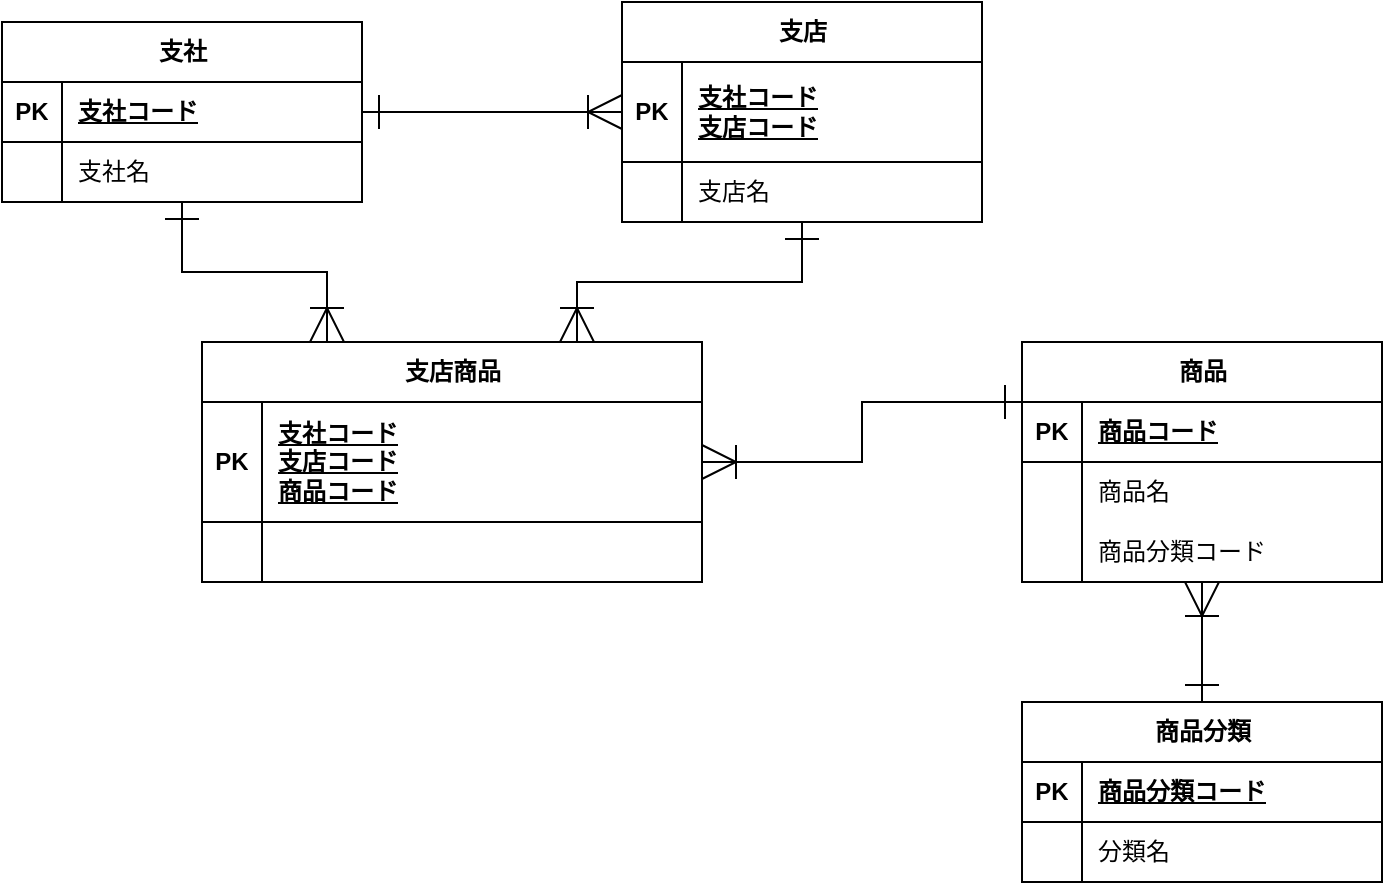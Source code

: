 <mxfile version="24.5.4" type="device" pages="2">
  <diagram name="ページ1" id="zO52TxmvSEm7oTTjtd52">
    <mxGraphModel dx="880" dy="506" grid="1" gridSize="10" guides="1" tooltips="1" connect="1" arrows="1" fold="1" page="1" pageScale="1" pageWidth="827" pageHeight="1169" math="0" shadow="0">
      <root>
        <mxCell id="0" />
        <mxCell id="1" parent="0" />
        <mxCell id="7eNmZC62LxDxkkKik1ta-1" value="支社" style="shape=table;startSize=30;container=1;collapsible=1;childLayout=tableLayout;fixedRows=1;rowLines=0;fontStyle=1;align=center;resizeLast=1;html=1;" vertex="1" parent="1">
          <mxGeometry x="90" y="50" width="180" height="90" as="geometry" />
        </mxCell>
        <mxCell id="7eNmZC62LxDxkkKik1ta-2" value="" style="shape=tableRow;horizontal=0;startSize=0;swimlaneHead=0;swimlaneBody=0;fillColor=none;collapsible=0;dropTarget=0;points=[[0,0.5],[1,0.5]];portConstraint=eastwest;top=0;left=0;right=0;bottom=1;" vertex="1" parent="7eNmZC62LxDxkkKik1ta-1">
          <mxGeometry y="30" width="180" height="30" as="geometry" />
        </mxCell>
        <mxCell id="7eNmZC62LxDxkkKik1ta-3" value="PK" style="shape=partialRectangle;connectable=0;fillColor=none;top=0;left=0;bottom=0;right=0;fontStyle=1;overflow=hidden;whiteSpace=wrap;html=1;" vertex="1" parent="7eNmZC62LxDxkkKik1ta-2">
          <mxGeometry width="30" height="30" as="geometry">
            <mxRectangle width="30" height="30" as="alternateBounds" />
          </mxGeometry>
        </mxCell>
        <mxCell id="7eNmZC62LxDxkkKik1ta-4" value="支社コード" style="shape=partialRectangle;connectable=0;fillColor=none;top=0;left=0;bottom=0;right=0;align=left;spacingLeft=6;fontStyle=5;overflow=hidden;whiteSpace=wrap;html=1;" vertex="1" parent="7eNmZC62LxDxkkKik1ta-2">
          <mxGeometry x="30" width="150" height="30" as="geometry">
            <mxRectangle width="150" height="30" as="alternateBounds" />
          </mxGeometry>
        </mxCell>
        <mxCell id="7eNmZC62LxDxkkKik1ta-5" value="" style="shape=tableRow;horizontal=0;startSize=0;swimlaneHead=0;swimlaneBody=0;fillColor=none;collapsible=0;dropTarget=0;points=[[0,0.5],[1,0.5]];portConstraint=eastwest;top=0;left=0;right=0;bottom=0;" vertex="1" parent="7eNmZC62LxDxkkKik1ta-1">
          <mxGeometry y="60" width="180" height="30" as="geometry" />
        </mxCell>
        <mxCell id="7eNmZC62LxDxkkKik1ta-6" value="" style="shape=partialRectangle;connectable=0;fillColor=none;top=0;left=0;bottom=0;right=0;editable=1;overflow=hidden;whiteSpace=wrap;html=1;" vertex="1" parent="7eNmZC62LxDxkkKik1ta-5">
          <mxGeometry width="30" height="30" as="geometry">
            <mxRectangle width="30" height="30" as="alternateBounds" />
          </mxGeometry>
        </mxCell>
        <mxCell id="7eNmZC62LxDxkkKik1ta-7" value="支社名" style="shape=partialRectangle;connectable=0;fillColor=none;top=0;left=0;bottom=0;right=0;align=left;spacingLeft=6;overflow=hidden;whiteSpace=wrap;html=1;" vertex="1" parent="7eNmZC62LxDxkkKik1ta-5">
          <mxGeometry x="30" width="150" height="30" as="geometry">
            <mxRectangle width="150" height="30" as="alternateBounds" />
          </mxGeometry>
        </mxCell>
        <mxCell id="7eNmZC62LxDxkkKik1ta-15" value="支店" style="shape=table;startSize=30;container=1;collapsible=1;childLayout=tableLayout;fixedRows=1;rowLines=0;fontStyle=1;align=center;resizeLast=1;html=1;" vertex="1" parent="1">
          <mxGeometry x="400" y="40" width="180" height="110" as="geometry" />
        </mxCell>
        <mxCell id="7eNmZC62LxDxkkKik1ta-16" value="" style="shape=tableRow;horizontal=0;startSize=0;swimlaneHead=0;swimlaneBody=0;fillColor=none;collapsible=0;dropTarget=0;points=[[0,0.5],[1,0.5]];portConstraint=eastwest;top=0;left=0;right=0;bottom=1;" vertex="1" parent="7eNmZC62LxDxkkKik1ta-15">
          <mxGeometry y="30" width="180" height="50" as="geometry" />
        </mxCell>
        <mxCell id="7eNmZC62LxDxkkKik1ta-17" value="PK" style="shape=partialRectangle;connectable=0;fillColor=none;top=0;left=0;bottom=0;right=0;fontStyle=1;overflow=hidden;whiteSpace=wrap;html=1;" vertex="1" parent="7eNmZC62LxDxkkKik1ta-16">
          <mxGeometry width="30" height="50" as="geometry">
            <mxRectangle width="30" height="50" as="alternateBounds" />
          </mxGeometry>
        </mxCell>
        <mxCell id="7eNmZC62LxDxkkKik1ta-18" value="支社コード&lt;div&gt;支店コード&lt;/div&gt;" style="shape=partialRectangle;connectable=0;fillColor=none;top=0;left=0;bottom=0;right=0;align=left;spacingLeft=6;fontStyle=5;overflow=hidden;whiteSpace=wrap;html=1;" vertex="1" parent="7eNmZC62LxDxkkKik1ta-16">
          <mxGeometry x="30" width="150" height="50" as="geometry">
            <mxRectangle width="150" height="50" as="alternateBounds" />
          </mxGeometry>
        </mxCell>
        <mxCell id="7eNmZC62LxDxkkKik1ta-19" value="" style="shape=tableRow;horizontal=0;startSize=0;swimlaneHead=0;swimlaneBody=0;fillColor=none;collapsible=0;dropTarget=0;points=[[0,0.5],[1,0.5]];portConstraint=eastwest;top=0;left=0;right=0;bottom=0;" vertex="1" parent="7eNmZC62LxDxkkKik1ta-15">
          <mxGeometry y="80" width="180" height="30" as="geometry" />
        </mxCell>
        <mxCell id="7eNmZC62LxDxkkKik1ta-20" value="" style="shape=partialRectangle;connectable=0;fillColor=none;top=0;left=0;bottom=0;right=0;editable=1;overflow=hidden;whiteSpace=wrap;html=1;" vertex="1" parent="7eNmZC62LxDxkkKik1ta-19">
          <mxGeometry width="30" height="30" as="geometry">
            <mxRectangle width="30" height="30" as="alternateBounds" />
          </mxGeometry>
        </mxCell>
        <mxCell id="7eNmZC62LxDxkkKik1ta-21" value="支店名" style="shape=partialRectangle;connectable=0;fillColor=none;top=0;left=0;bottom=0;right=0;align=left;spacingLeft=6;overflow=hidden;whiteSpace=wrap;html=1;" vertex="1" parent="7eNmZC62LxDxkkKik1ta-19">
          <mxGeometry x="30" width="150" height="30" as="geometry">
            <mxRectangle width="150" height="30" as="alternateBounds" />
          </mxGeometry>
        </mxCell>
        <mxCell id="7eNmZC62LxDxkkKik1ta-67" style="edgeStyle=orthogonalEdgeStyle;rounded=0;orthogonalLoop=1;jettySize=auto;html=1;exitX=0.25;exitY=0;exitDx=0;exitDy=0;endArrow=ERone;endFill=0;startArrow=ERoneToMany;startFill=0;endSize=15;startSize=15;" edge="1" parent="1" source="7eNmZC62LxDxkkKik1ta-28" target="7eNmZC62LxDxkkKik1ta-1">
          <mxGeometry relative="1" as="geometry" />
        </mxCell>
        <mxCell id="7eNmZC62LxDxkkKik1ta-73" style="edgeStyle=orthogonalEdgeStyle;rounded=0;orthogonalLoop=1;jettySize=auto;html=1;exitX=0.75;exitY=0;exitDx=0;exitDy=0;endArrow=ERone;endFill=0;startArrow=ERoneToMany;startFill=0;endSize=15;startSize=15;" edge="1" parent="1" source="7eNmZC62LxDxkkKik1ta-28" target="7eNmZC62LxDxkkKik1ta-15">
          <mxGeometry relative="1" as="geometry" />
        </mxCell>
        <mxCell id="7eNmZC62LxDxkkKik1ta-28" value="支店商品" style="shape=table;startSize=30;container=1;collapsible=1;childLayout=tableLayout;fixedRows=1;rowLines=0;fontStyle=1;align=center;resizeLast=1;html=1;" vertex="1" parent="1">
          <mxGeometry x="190" y="210" width="250" height="120" as="geometry" />
        </mxCell>
        <mxCell id="7eNmZC62LxDxkkKik1ta-29" value="" style="shape=tableRow;horizontal=0;startSize=0;swimlaneHead=0;swimlaneBody=0;fillColor=none;collapsible=0;dropTarget=0;points=[[0,0.5],[1,0.5]];portConstraint=eastwest;top=0;left=0;right=0;bottom=1;" vertex="1" parent="7eNmZC62LxDxkkKik1ta-28">
          <mxGeometry y="30" width="250" height="60" as="geometry" />
        </mxCell>
        <mxCell id="7eNmZC62LxDxkkKik1ta-30" value="PK" style="shape=partialRectangle;connectable=0;fillColor=none;top=0;left=0;bottom=0;right=0;fontStyle=1;overflow=hidden;whiteSpace=wrap;html=1;" vertex="1" parent="7eNmZC62LxDxkkKik1ta-29">
          <mxGeometry width="30" height="60" as="geometry">
            <mxRectangle width="30" height="60" as="alternateBounds" />
          </mxGeometry>
        </mxCell>
        <mxCell id="7eNmZC62LxDxkkKik1ta-31" value="支社コード&lt;div&gt;支店コード&lt;/div&gt;&lt;div&gt;商品コード&lt;/div&gt;" style="shape=partialRectangle;connectable=0;fillColor=none;top=0;left=0;bottom=0;right=0;align=left;spacingLeft=6;fontStyle=5;overflow=hidden;whiteSpace=wrap;html=1;" vertex="1" parent="7eNmZC62LxDxkkKik1ta-29">
          <mxGeometry x="30" width="220" height="60" as="geometry">
            <mxRectangle width="220" height="60" as="alternateBounds" />
          </mxGeometry>
        </mxCell>
        <mxCell id="7eNmZC62LxDxkkKik1ta-32" value="" style="shape=tableRow;horizontal=0;startSize=0;swimlaneHead=0;swimlaneBody=0;fillColor=none;collapsible=0;dropTarget=0;points=[[0,0.5],[1,0.5]];portConstraint=eastwest;top=0;left=0;right=0;bottom=0;" vertex="1" parent="7eNmZC62LxDxkkKik1ta-28">
          <mxGeometry y="90" width="250" height="30" as="geometry" />
        </mxCell>
        <mxCell id="7eNmZC62LxDxkkKik1ta-33" value="" style="shape=partialRectangle;connectable=0;fillColor=none;top=0;left=0;bottom=0;right=0;editable=1;overflow=hidden;whiteSpace=wrap;html=1;" vertex="1" parent="7eNmZC62LxDxkkKik1ta-32">
          <mxGeometry width="30" height="30" as="geometry">
            <mxRectangle width="30" height="30" as="alternateBounds" />
          </mxGeometry>
        </mxCell>
        <mxCell id="7eNmZC62LxDxkkKik1ta-34" value="" style="shape=partialRectangle;connectable=0;fillColor=none;top=0;left=0;bottom=0;right=0;align=left;spacingLeft=6;overflow=hidden;whiteSpace=wrap;html=1;" vertex="1" parent="7eNmZC62LxDxkkKik1ta-32">
          <mxGeometry x="30" width="220" height="30" as="geometry">
            <mxRectangle width="220" height="30" as="alternateBounds" />
          </mxGeometry>
        </mxCell>
        <mxCell id="7eNmZC62LxDxkkKik1ta-77" style="edgeStyle=orthogonalEdgeStyle;rounded=0;orthogonalLoop=1;jettySize=auto;html=1;exitX=0;exitY=0.25;exitDx=0;exitDy=0;endArrow=ERoneToMany;endFill=0;startArrow=ERone;startFill=0;endSize=15;startSize=15;" edge="1" parent="1" source="7eNmZC62LxDxkkKik1ta-41" target="7eNmZC62LxDxkkKik1ta-28">
          <mxGeometry relative="1" as="geometry" />
        </mxCell>
        <mxCell id="7eNmZC62LxDxkkKik1ta-41" value="商品" style="shape=table;startSize=30;container=1;collapsible=1;childLayout=tableLayout;fixedRows=1;rowLines=0;fontStyle=1;align=center;resizeLast=1;html=1;" vertex="1" parent="1">
          <mxGeometry x="600" y="210" width="180" height="120" as="geometry" />
        </mxCell>
        <mxCell id="7eNmZC62LxDxkkKik1ta-42" value="" style="shape=tableRow;horizontal=0;startSize=0;swimlaneHead=0;swimlaneBody=0;fillColor=none;collapsible=0;dropTarget=0;points=[[0,0.5],[1,0.5]];portConstraint=eastwest;top=0;left=0;right=0;bottom=1;" vertex="1" parent="7eNmZC62LxDxkkKik1ta-41">
          <mxGeometry y="30" width="180" height="30" as="geometry" />
        </mxCell>
        <mxCell id="7eNmZC62LxDxkkKik1ta-43" value="PK" style="shape=partialRectangle;connectable=0;fillColor=none;top=0;left=0;bottom=0;right=0;fontStyle=1;overflow=hidden;whiteSpace=wrap;html=1;" vertex="1" parent="7eNmZC62LxDxkkKik1ta-42">
          <mxGeometry width="30" height="30" as="geometry">
            <mxRectangle width="30" height="30" as="alternateBounds" />
          </mxGeometry>
        </mxCell>
        <mxCell id="7eNmZC62LxDxkkKik1ta-44" value="商品コード" style="shape=partialRectangle;connectable=0;fillColor=none;top=0;left=0;bottom=0;right=0;align=left;spacingLeft=6;fontStyle=5;overflow=hidden;whiteSpace=wrap;html=1;" vertex="1" parent="7eNmZC62LxDxkkKik1ta-42">
          <mxGeometry x="30" width="150" height="30" as="geometry">
            <mxRectangle width="150" height="30" as="alternateBounds" />
          </mxGeometry>
        </mxCell>
        <mxCell id="7eNmZC62LxDxkkKik1ta-45" value="" style="shape=tableRow;horizontal=0;startSize=0;swimlaneHead=0;swimlaneBody=0;fillColor=none;collapsible=0;dropTarget=0;points=[[0,0.5],[1,0.5]];portConstraint=eastwest;top=0;left=0;right=0;bottom=0;" vertex="1" parent="7eNmZC62LxDxkkKik1ta-41">
          <mxGeometry y="60" width="180" height="30" as="geometry" />
        </mxCell>
        <mxCell id="7eNmZC62LxDxkkKik1ta-46" value="" style="shape=partialRectangle;connectable=0;fillColor=none;top=0;left=0;bottom=0;right=0;editable=1;overflow=hidden;whiteSpace=wrap;html=1;" vertex="1" parent="7eNmZC62LxDxkkKik1ta-45">
          <mxGeometry width="30" height="30" as="geometry">
            <mxRectangle width="30" height="30" as="alternateBounds" />
          </mxGeometry>
        </mxCell>
        <mxCell id="7eNmZC62LxDxkkKik1ta-47" value="商品名" style="shape=partialRectangle;connectable=0;fillColor=none;top=0;left=0;bottom=0;right=0;align=left;spacingLeft=6;overflow=hidden;whiteSpace=wrap;html=1;" vertex="1" parent="7eNmZC62LxDxkkKik1ta-45">
          <mxGeometry x="30" width="150" height="30" as="geometry">
            <mxRectangle width="150" height="30" as="alternateBounds" />
          </mxGeometry>
        </mxCell>
        <mxCell id="7eNmZC62LxDxkkKik1ta-48" value="" style="shape=tableRow;horizontal=0;startSize=0;swimlaneHead=0;swimlaneBody=0;fillColor=none;collapsible=0;dropTarget=0;points=[[0,0.5],[1,0.5]];portConstraint=eastwest;top=0;left=0;right=0;bottom=0;" vertex="1" parent="7eNmZC62LxDxkkKik1ta-41">
          <mxGeometry y="90" width="180" height="30" as="geometry" />
        </mxCell>
        <mxCell id="7eNmZC62LxDxkkKik1ta-49" value="" style="shape=partialRectangle;connectable=0;fillColor=none;top=0;left=0;bottom=0;right=0;editable=1;overflow=hidden;whiteSpace=wrap;html=1;" vertex="1" parent="7eNmZC62LxDxkkKik1ta-48">
          <mxGeometry width="30" height="30" as="geometry">
            <mxRectangle width="30" height="30" as="alternateBounds" />
          </mxGeometry>
        </mxCell>
        <mxCell id="7eNmZC62LxDxkkKik1ta-50" value="商品分類コード" style="shape=partialRectangle;connectable=0;fillColor=none;top=0;left=0;bottom=0;right=0;align=left;spacingLeft=6;overflow=hidden;whiteSpace=wrap;html=1;" vertex="1" parent="7eNmZC62LxDxkkKik1ta-48">
          <mxGeometry x="30" width="150" height="30" as="geometry">
            <mxRectangle width="150" height="30" as="alternateBounds" />
          </mxGeometry>
        </mxCell>
        <mxCell id="7eNmZC62LxDxkkKik1ta-78" style="edgeStyle=orthogonalEdgeStyle;rounded=0;orthogonalLoop=1;jettySize=auto;html=1;exitX=0.5;exitY=0;exitDx=0;exitDy=0;endArrow=ERoneToMany;endFill=0;startArrow=ERone;startFill=0;endSize=15;startSize=15;" edge="1" parent="1" source="7eNmZC62LxDxkkKik1ta-54" target="7eNmZC62LxDxkkKik1ta-41">
          <mxGeometry relative="1" as="geometry" />
        </mxCell>
        <mxCell id="7eNmZC62LxDxkkKik1ta-54" value="商品分類" style="shape=table;startSize=30;container=1;collapsible=1;childLayout=tableLayout;fixedRows=1;rowLines=0;fontStyle=1;align=center;resizeLast=1;html=1;" vertex="1" parent="1">
          <mxGeometry x="600" y="390" width="180" height="90" as="geometry" />
        </mxCell>
        <mxCell id="7eNmZC62LxDxkkKik1ta-55" value="" style="shape=tableRow;horizontal=0;startSize=0;swimlaneHead=0;swimlaneBody=0;fillColor=none;collapsible=0;dropTarget=0;points=[[0,0.5],[1,0.5]];portConstraint=eastwest;top=0;left=0;right=0;bottom=1;" vertex="1" parent="7eNmZC62LxDxkkKik1ta-54">
          <mxGeometry y="30" width="180" height="30" as="geometry" />
        </mxCell>
        <mxCell id="7eNmZC62LxDxkkKik1ta-56" value="PK" style="shape=partialRectangle;connectable=0;fillColor=none;top=0;left=0;bottom=0;right=0;fontStyle=1;overflow=hidden;whiteSpace=wrap;html=1;" vertex="1" parent="7eNmZC62LxDxkkKik1ta-55">
          <mxGeometry width="30" height="30" as="geometry">
            <mxRectangle width="30" height="30" as="alternateBounds" />
          </mxGeometry>
        </mxCell>
        <mxCell id="7eNmZC62LxDxkkKik1ta-57" value="商品分類コード" style="shape=partialRectangle;connectable=0;fillColor=none;top=0;left=0;bottom=0;right=0;align=left;spacingLeft=6;fontStyle=5;overflow=hidden;whiteSpace=wrap;html=1;" vertex="1" parent="7eNmZC62LxDxkkKik1ta-55">
          <mxGeometry x="30" width="150" height="30" as="geometry">
            <mxRectangle width="150" height="30" as="alternateBounds" />
          </mxGeometry>
        </mxCell>
        <mxCell id="7eNmZC62LxDxkkKik1ta-58" value="" style="shape=tableRow;horizontal=0;startSize=0;swimlaneHead=0;swimlaneBody=0;fillColor=none;collapsible=0;dropTarget=0;points=[[0,0.5],[1,0.5]];portConstraint=eastwest;top=0;left=0;right=0;bottom=0;" vertex="1" parent="7eNmZC62LxDxkkKik1ta-54">
          <mxGeometry y="60" width="180" height="30" as="geometry" />
        </mxCell>
        <mxCell id="7eNmZC62LxDxkkKik1ta-59" value="" style="shape=partialRectangle;connectable=0;fillColor=none;top=0;left=0;bottom=0;right=0;editable=1;overflow=hidden;whiteSpace=wrap;html=1;" vertex="1" parent="7eNmZC62LxDxkkKik1ta-58">
          <mxGeometry width="30" height="30" as="geometry">
            <mxRectangle width="30" height="30" as="alternateBounds" />
          </mxGeometry>
        </mxCell>
        <mxCell id="7eNmZC62LxDxkkKik1ta-60" value="分類名" style="shape=partialRectangle;connectable=0;fillColor=none;top=0;left=0;bottom=0;right=0;align=left;spacingLeft=6;overflow=hidden;whiteSpace=wrap;html=1;" vertex="1" parent="7eNmZC62LxDxkkKik1ta-58">
          <mxGeometry x="30" width="150" height="30" as="geometry">
            <mxRectangle width="150" height="30" as="alternateBounds" />
          </mxGeometry>
        </mxCell>
        <mxCell id="7eNmZC62LxDxkkKik1ta-70" style="edgeStyle=orthogonalEdgeStyle;rounded=0;orthogonalLoop=1;jettySize=auto;html=1;exitX=1;exitY=0.5;exitDx=0;exitDy=0;entryX=0;entryY=0.5;entryDx=0;entryDy=0;endArrow=ERoneToMany;endFill=0;startArrow=ERone;startFill=0;endSize=15;startSize=15;shadow=0;" edge="1" parent="1" source="7eNmZC62LxDxkkKik1ta-2" target="7eNmZC62LxDxkkKik1ta-16">
          <mxGeometry relative="1" as="geometry" />
        </mxCell>
      </root>
    </mxGraphModel>
  </diagram>
  <diagram id="rY1iCj7lZViAnzPfeaHa" name="ページ2">
    <mxGraphModel dx="880" dy="506" grid="1" gridSize="10" guides="1" tooltips="1" connect="1" arrows="1" fold="1" page="1" pageScale="1" pageWidth="827" pageHeight="1169" math="0" shadow="0">
      <root>
        <mxCell id="0" />
        <mxCell id="1" parent="0" />
        <mxCell id="v1RS3UPfh7-3tSp6oJ8r-86" style="edgeStyle=orthogonalEdgeStyle;rounded=0;orthogonalLoop=1;jettySize=auto;html=1;exitX=1;exitY=0.5;exitDx=0;exitDy=0;endArrow=oval;endFill=1;startArrow=none;startFill=0;endSize=15;startSize=15;shadow=0;flowAnimation=0;textShadow=0;" edge="1" parent="1" source="v1RS3UPfh7-3tSp6oJ8r-45">
          <mxGeometry relative="1" as="geometry">
            <mxPoint x="370" y="155" as="targetPoint" />
          </mxGeometry>
        </mxCell>
        <mxCell id="v1RS3UPfh7-3tSp6oJ8r-87" value="&lt;b style=&quot;font-size: 12px;&quot;&gt;P&lt;/b&gt;" style="edgeLabel;html=1;align=center;verticalAlign=middle;resizable=0;points=[];fontSize=12;" vertex="1" connectable="0" parent="v1RS3UPfh7-3tSp6oJ8r-86">
          <mxGeometry x="0.4" y="-1" relative="1" as="geometry">
            <mxPoint x="31" y="-16" as="offset" />
          </mxGeometry>
        </mxCell>
        <mxCell id="v1RS3UPfh7-3tSp6oJ8r-44" value="支社" style="shape=table;startSize=30;container=1;collapsible=1;childLayout=tableLayout;fixedRows=1;rowLines=0;fontStyle=1;align=center;resizeLast=1;html=1;" vertex="1" parent="1">
          <mxGeometry x="60" y="110" width="180" height="90" as="geometry" />
        </mxCell>
        <mxCell id="v1RS3UPfh7-3tSp6oJ8r-45" value="" style="shape=tableRow;horizontal=0;startSize=0;swimlaneHead=0;swimlaneBody=0;fillColor=none;collapsible=0;dropTarget=0;points=[[0,0.5],[1,0.5]];portConstraint=eastwest;top=0;left=0;right=0;bottom=1;" vertex="1" parent="v1RS3UPfh7-3tSp6oJ8r-44">
          <mxGeometry y="30" width="180" height="30" as="geometry" />
        </mxCell>
        <mxCell id="v1RS3UPfh7-3tSp6oJ8r-46" value="PK" style="shape=partialRectangle;connectable=0;fillColor=none;top=0;left=0;bottom=0;right=0;fontStyle=1;overflow=hidden;whiteSpace=wrap;html=1;" vertex="1" parent="v1RS3UPfh7-3tSp6oJ8r-45">
          <mxGeometry width="30" height="30" as="geometry">
            <mxRectangle width="30" height="30" as="alternateBounds" />
          </mxGeometry>
        </mxCell>
        <mxCell id="v1RS3UPfh7-3tSp6oJ8r-47" value="支社コード" style="shape=partialRectangle;connectable=0;fillColor=none;top=0;left=0;bottom=0;right=0;align=left;spacingLeft=6;fontStyle=5;overflow=hidden;whiteSpace=wrap;html=1;" vertex="1" parent="v1RS3UPfh7-3tSp6oJ8r-45">
          <mxGeometry x="30" width="150" height="30" as="geometry">
            <mxRectangle width="150" height="30" as="alternateBounds" />
          </mxGeometry>
        </mxCell>
        <mxCell id="v1RS3UPfh7-3tSp6oJ8r-48" value="" style="shape=tableRow;horizontal=0;startSize=0;swimlaneHead=0;swimlaneBody=0;fillColor=none;collapsible=0;dropTarget=0;points=[[0,0.5],[1,0.5]];portConstraint=eastwest;top=0;left=0;right=0;bottom=0;" vertex="1" parent="v1RS3UPfh7-3tSp6oJ8r-44">
          <mxGeometry y="60" width="180" height="30" as="geometry" />
        </mxCell>
        <mxCell id="v1RS3UPfh7-3tSp6oJ8r-49" value="" style="shape=partialRectangle;connectable=0;fillColor=none;top=0;left=0;bottom=0;right=0;editable=1;overflow=hidden;whiteSpace=wrap;html=1;" vertex="1" parent="v1RS3UPfh7-3tSp6oJ8r-48">
          <mxGeometry width="30" height="30" as="geometry">
            <mxRectangle width="30" height="30" as="alternateBounds" />
          </mxGeometry>
        </mxCell>
        <mxCell id="v1RS3UPfh7-3tSp6oJ8r-50" value="支社名" style="shape=partialRectangle;connectable=0;fillColor=none;top=0;left=0;bottom=0;right=0;align=left;spacingLeft=6;overflow=hidden;whiteSpace=wrap;html=1;" vertex="1" parent="v1RS3UPfh7-3tSp6oJ8r-48">
          <mxGeometry x="30" width="150" height="30" as="geometry">
            <mxRectangle width="150" height="30" as="alternateBounds" />
          </mxGeometry>
        </mxCell>
        <mxCell id="v1RS3UPfh7-3tSp6oJ8r-51" value="支店" style="shape=table;startSize=30;container=1;collapsible=1;childLayout=tableLayout;fixedRows=1;rowLines=0;fontStyle=1;align=center;resizeLast=1;html=1;rounded=1;" vertex="1" parent="1">
          <mxGeometry x="380" y="90" width="180" height="110" as="geometry" />
        </mxCell>
        <mxCell id="v1RS3UPfh7-3tSp6oJ8r-52" value="" style="shape=tableRow;horizontal=0;startSize=0;swimlaneHead=0;swimlaneBody=0;fillColor=none;collapsible=0;dropTarget=0;points=[[0,0.5],[1,0.5]];portConstraint=eastwest;top=0;left=0;right=0;bottom=1;" vertex="1" parent="v1RS3UPfh7-3tSp6oJ8r-51">
          <mxGeometry y="30" width="180" height="50" as="geometry" />
        </mxCell>
        <mxCell id="v1RS3UPfh7-3tSp6oJ8r-53" value="PK" style="shape=partialRectangle;connectable=0;fillColor=none;top=0;left=0;bottom=0;right=0;fontStyle=1;overflow=hidden;whiteSpace=wrap;html=1;" vertex="1" parent="v1RS3UPfh7-3tSp6oJ8r-52">
          <mxGeometry width="30" height="50" as="geometry">
            <mxRectangle width="30" height="50" as="alternateBounds" />
          </mxGeometry>
        </mxCell>
        <mxCell id="v1RS3UPfh7-3tSp6oJ8r-54" value="支社コード&lt;div&gt;支店コード&lt;/div&gt;" style="shape=partialRectangle;connectable=0;fillColor=none;top=0;left=0;bottom=0;right=0;align=left;spacingLeft=6;fontStyle=5;overflow=hidden;whiteSpace=wrap;html=1;" vertex="1" parent="v1RS3UPfh7-3tSp6oJ8r-52">
          <mxGeometry x="30" width="150" height="50" as="geometry">
            <mxRectangle width="150" height="50" as="alternateBounds" />
          </mxGeometry>
        </mxCell>
        <mxCell id="v1RS3UPfh7-3tSp6oJ8r-55" value="" style="shape=tableRow;horizontal=0;startSize=0;swimlaneHead=0;swimlaneBody=0;fillColor=none;collapsible=0;dropTarget=0;points=[[0,0.5],[1,0.5]];portConstraint=eastwest;top=0;left=0;right=0;bottom=0;" vertex="1" parent="v1RS3UPfh7-3tSp6oJ8r-51">
          <mxGeometry y="80" width="180" height="30" as="geometry" />
        </mxCell>
        <mxCell id="v1RS3UPfh7-3tSp6oJ8r-56" value="" style="shape=partialRectangle;connectable=0;fillColor=none;top=0;left=0;bottom=0;right=0;editable=1;overflow=hidden;whiteSpace=wrap;html=1;" vertex="1" parent="v1RS3UPfh7-3tSp6oJ8r-55">
          <mxGeometry width="30" height="30" as="geometry">
            <mxRectangle width="30" height="30" as="alternateBounds" />
          </mxGeometry>
        </mxCell>
        <mxCell id="v1RS3UPfh7-3tSp6oJ8r-57" value="支店名" style="shape=partialRectangle;connectable=0;fillColor=none;top=0;left=0;bottom=0;right=0;align=left;spacingLeft=6;overflow=hidden;whiteSpace=wrap;html=1;" vertex="1" parent="v1RS3UPfh7-3tSp6oJ8r-55">
          <mxGeometry x="30" width="150" height="30" as="geometry">
            <mxRectangle width="150" height="30" as="alternateBounds" />
          </mxGeometry>
        </mxCell>
        <mxCell id="v1RS3UPfh7-3tSp6oJ8r-58" style="edgeStyle=orthogonalEdgeStyle;rounded=0;orthogonalLoop=1;jettySize=auto;html=1;endArrow=none;endFill=0;startArrow=oval;startFill=1;endSize=15;startSize=15;" edge="1" parent="1" target="v1RS3UPfh7-3tSp6oJ8r-44">
          <mxGeometry relative="1" as="geometry">
            <mxPoint x="223" y="260" as="sourcePoint" />
          </mxGeometry>
        </mxCell>
        <mxCell id="v1RS3UPfh7-3tSp6oJ8r-60" value="支店商品" style="shape=table;startSize=30;container=1;collapsible=1;childLayout=tableLayout;fixedRows=1;rowLines=0;fontStyle=1;align=center;resizeLast=1;html=1;rounded=1;" vertex="1" parent="1">
          <mxGeometry x="160" y="270" width="250" height="120" as="geometry" />
        </mxCell>
        <mxCell id="v1RS3UPfh7-3tSp6oJ8r-61" value="" style="shape=tableRow;horizontal=0;startSize=0;swimlaneHead=0;swimlaneBody=0;fillColor=none;collapsible=0;dropTarget=0;points=[[0,0.5],[1,0.5]];portConstraint=eastwest;top=0;left=0;right=0;bottom=1;" vertex="1" parent="v1RS3UPfh7-3tSp6oJ8r-60">
          <mxGeometry y="30" width="250" height="60" as="geometry" />
        </mxCell>
        <mxCell id="v1RS3UPfh7-3tSp6oJ8r-62" value="PK" style="shape=partialRectangle;connectable=0;fillColor=none;top=0;left=0;bottom=0;right=0;fontStyle=1;overflow=hidden;whiteSpace=wrap;html=1;" vertex="1" parent="v1RS3UPfh7-3tSp6oJ8r-61">
          <mxGeometry width="30" height="60" as="geometry">
            <mxRectangle width="30" height="60" as="alternateBounds" />
          </mxGeometry>
        </mxCell>
        <mxCell id="v1RS3UPfh7-3tSp6oJ8r-63" value="支社コード&lt;div&gt;支店コード&lt;/div&gt;&lt;div&gt;商品コード&lt;/div&gt;" style="shape=partialRectangle;connectable=0;fillColor=none;top=0;left=0;bottom=0;right=0;align=left;spacingLeft=6;fontStyle=5;overflow=hidden;whiteSpace=wrap;html=1;" vertex="1" parent="v1RS3UPfh7-3tSp6oJ8r-61">
          <mxGeometry x="30" width="220" height="60" as="geometry">
            <mxRectangle width="220" height="60" as="alternateBounds" />
          </mxGeometry>
        </mxCell>
        <mxCell id="v1RS3UPfh7-3tSp6oJ8r-64" value="" style="shape=tableRow;horizontal=0;startSize=0;swimlaneHead=0;swimlaneBody=0;fillColor=none;collapsible=0;dropTarget=0;points=[[0,0.5],[1,0.5]];portConstraint=eastwest;top=0;left=0;right=0;bottom=0;" vertex="1" parent="v1RS3UPfh7-3tSp6oJ8r-60">
          <mxGeometry y="90" width="250" height="30" as="geometry" />
        </mxCell>
        <mxCell id="v1RS3UPfh7-3tSp6oJ8r-65" value="" style="shape=partialRectangle;connectable=0;fillColor=none;top=0;left=0;bottom=0;right=0;editable=1;overflow=hidden;whiteSpace=wrap;html=1;" vertex="1" parent="v1RS3UPfh7-3tSp6oJ8r-64">
          <mxGeometry width="30" height="30" as="geometry">
            <mxRectangle width="30" height="30" as="alternateBounds" />
          </mxGeometry>
        </mxCell>
        <mxCell id="v1RS3UPfh7-3tSp6oJ8r-66" value="" style="shape=partialRectangle;connectable=0;fillColor=none;top=0;left=0;bottom=0;right=0;align=left;spacingLeft=6;overflow=hidden;whiteSpace=wrap;html=1;" vertex="1" parent="v1RS3UPfh7-3tSp6oJ8r-64">
          <mxGeometry x="30" width="220" height="30" as="geometry">
            <mxRectangle width="220" height="30" as="alternateBounds" />
          </mxGeometry>
        </mxCell>
        <mxCell id="v1RS3UPfh7-3tSp6oJ8r-67" style="edgeStyle=orthogonalEdgeStyle;rounded=0;orthogonalLoop=1;jettySize=auto;html=1;exitX=0;exitY=0.25;exitDx=0;exitDy=0;endArrow=oval;endFill=1;startArrow=none;startFill=0;endSize=15;startSize=15;" edge="1" parent="1">
          <mxGeometry relative="1" as="geometry">
            <mxPoint x="570" y="330" as="sourcePoint" />
            <mxPoint x="420" y="330" as="targetPoint" />
          </mxGeometry>
        </mxCell>
        <mxCell id="v1RS3UPfh7-3tSp6oJ8r-68" value="商品" style="shape=table;startSize=30;container=1;collapsible=1;childLayout=tableLayout;fixedRows=1;rowLines=0;fontStyle=1;align=center;resizeLast=1;html=1;rounded=1;" vertex="1" parent="1">
          <mxGeometry x="570" y="270" width="180" height="120" as="geometry" />
        </mxCell>
        <mxCell id="v1RS3UPfh7-3tSp6oJ8r-69" value="" style="shape=tableRow;horizontal=0;startSize=0;swimlaneHead=0;swimlaneBody=0;fillColor=none;collapsible=0;dropTarget=0;points=[[0,0.5],[1,0.5]];portConstraint=eastwest;top=0;left=0;right=0;bottom=1;" vertex="1" parent="v1RS3UPfh7-3tSp6oJ8r-68">
          <mxGeometry y="30" width="180" height="30" as="geometry" />
        </mxCell>
        <mxCell id="v1RS3UPfh7-3tSp6oJ8r-70" value="PK" style="shape=partialRectangle;connectable=0;fillColor=none;top=0;left=0;bottom=0;right=0;fontStyle=1;overflow=hidden;whiteSpace=wrap;html=1;" vertex="1" parent="v1RS3UPfh7-3tSp6oJ8r-69">
          <mxGeometry width="30" height="30" as="geometry">
            <mxRectangle width="30" height="30" as="alternateBounds" />
          </mxGeometry>
        </mxCell>
        <mxCell id="v1RS3UPfh7-3tSp6oJ8r-71" value="商品コード" style="shape=partialRectangle;connectable=0;fillColor=none;top=0;left=0;bottom=0;right=0;align=left;spacingLeft=6;fontStyle=5;overflow=hidden;whiteSpace=wrap;html=1;" vertex="1" parent="v1RS3UPfh7-3tSp6oJ8r-69">
          <mxGeometry x="30" width="150" height="30" as="geometry">
            <mxRectangle width="150" height="30" as="alternateBounds" />
          </mxGeometry>
        </mxCell>
        <mxCell id="v1RS3UPfh7-3tSp6oJ8r-72" value="" style="shape=tableRow;horizontal=0;startSize=0;swimlaneHead=0;swimlaneBody=0;fillColor=none;collapsible=0;dropTarget=0;points=[[0,0.5],[1,0.5]];portConstraint=eastwest;top=0;left=0;right=0;bottom=0;" vertex="1" parent="v1RS3UPfh7-3tSp6oJ8r-68">
          <mxGeometry y="60" width="180" height="30" as="geometry" />
        </mxCell>
        <mxCell id="v1RS3UPfh7-3tSp6oJ8r-73" value="" style="shape=partialRectangle;connectable=0;fillColor=none;top=0;left=0;bottom=0;right=0;editable=1;overflow=hidden;whiteSpace=wrap;html=1;" vertex="1" parent="v1RS3UPfh7-3tSp6oJ8r-72">
          <mxGeometry width="30" height="30" as="geometry">
            <mxRectangle width="30" height="30" as="alternateBounds" />
          </mxGeometry>
        </mxCell>
        <mxCell id="v1RS3UPfh7-3tSp6oJ8r-74" value="商品名" style="shape=partialRectangle;connectable=0;fillColor=none;top=0;left=0;bottom=0;right=0;align=left;spacingLeft=6;overflow=hidden;whiteSpace=wrap;html=1;" vertex="1" parent="v1RS3UPfh7-3tSp6oJ8r-72">
          <mxGeometry x="30" width="150" height="30" as="geometry">
            <mxRectangle width="150" height="30" as="alternateBounds" />
          </mxGeometry>
        </mxCell>
        <mxCell id="v1RS3UPfh7-3tSp6oJ8r-75" value="" style="shape=tableRow;horizontal=0;startSize=0;swimlaneHead=0;swimlaneBody=0;fillColor=none;collapsible=0;dropTarget=0;points=[[0,0.5],[1,0.5]];portConstraint=eastwest;top=0;left=0;right=0;bottom=0;" vertex="1" parent="v1RS3UPfh7-3tSp6oJ8r-68">
          <mxGeometry y="90" width="180" height="30" as="geometry" />
        </mxCell>
        <mxCell id="v1RS3UPfh7-3tSp6oJ8r-76" value="" style="shape=partialRectangle;connectable=0;fillColor=none;top=0;left=0;bottom=0;right=0;editable=1;overflow=hidden;whiteSpace=wrap;html=1;" vertex="1" parent="v1RS3UPfh7-3tSp6oJ8r-75">
          <mxGeometry width="30" height="30" as="geometry">
            <mxRectangle width="30" height="30" as="alternateBounds" />
          </mxGeometry>
        </mxCell>
        <mxCell id="v1RS3UPfh7-3tSp6oJ8r-77" value="商品分類コード" style="shape=partialRectangle;connectable=0;fillColor=none;top=0;left=0;bottom=0;right=0;align=left;spacingLeft=6;overflow=hidden;whiteSpace=wrap;html=1;" vertex="1" parent="v1RS3UPfh7-3tSp6oJ8r-75">
          <mxGeometry x="30" width="150" height="30" as="geometry">
            <mxRectangle width="150" height="30" as="alternateBounds" />
          </mxGeometry>
        </mxCell>
        <mxCell id="v1RS3UPfh7-3tSp6oJ8r-78" style="edgeStyle=orthogonalEdgeStyle;rounded=0;orthogonalLoop=1;jettySize=auto;html=1;exitX=0.5;exitY=0;exitDx=0;exitDy=0;endArrow=oval;endFill=1;startArrow=none;startFill=0;endSize=15;startSize=15;" edge="1" parent="1" source="v1RS3UPfh7-3tSp6oJ8r-79">
          <mxGeometry relative="1" as="geometry">
            <mxPoint x="660" y="400" as="targetPoint" />
            <Array as="points" />
          </mxGeometry>
        </mxCell>
        <mxCell id="v1RS3UPfh7-3tSp6oJ8r-79" value="商品分類" style="shape=table;startSize=30;container=1;collapsible=1;childLayout=tableLayout;fixedRows=1;rowLines=0;fontStyle=1;align=center;resizeLast=1;html=1;" vertex="1" parent="1">
          <mxGeometry x="570" y="450" width="180" height="90" as="geometry" />
        </mxCell>
        <mxCell id="v1RS3UPfh7-3tSp6oJ8r-80" value="" style="shape=tableRow;horizontal=0;startSize=0;swimlaneHead=0;swimlaneBody=0;fillColor=none;collapsible=0;dropTarget=0;points=[[0,0.5],[1,0.5]];portConstraint=eastwest;top=0;left=0;right=0;bottom=1;" vertex="1" parent="v1RS3UPfh7-3tSp6oJ8r-79">
          <mxGeometry y="30" width="180" height="30" as="geometry" />
        </mxCell>
        <mxCell id="v1RS3UPfh7-3tSp6oJ8r-81" value="PK" style="shape=partialRectangle;connectable=0;fillColor=none;top=0;left=0;bottom=0;right=0;fontStyle=1;overflow=hidden;whiteSpace=wrap;html=1;" vertex="1" parent="v1RS3UPfh7-3tSp6oJ8r-80">
          <mxGeometry width="30" height="30" as="geometry">
            <mxRectangle width="30" height="30" as="alternateBounds" />
          </mxGeometry>
        </mxCell>
        <mxCell id="v1RS3UPfh7-3tSp6oJ8r-82" value="商品分類コード" style="shape=partialRectangle;connectable=0;fillColor=none;top=0;left=0;bottom=0;right=0;align=left;spacingLeft=6;fontStyle=5;overflow=hidden;whiteSpace=wrap;html=1;" vertex="1" parent="v1RS3UPfh7-3tSp6oJ8r-80">
          <mxGeometry x="30" width="150" height="30" as="geometry">
            <mxRectangle width="150" height="30" as="alternateBounds" />
          </mxGeometry>
        </mxCell>
        <mxCell id="v1RS3UPfh7-3tSp6oJ8r-83" value="" style="shape=tableRow;horizontal=0;startSize=0;swimlaneHead=0;swimlaneBody=0;fillColor=none;collapsible=0;dropTarget=0;points=[[0,0.5],[1,0.5]];portConstraint=eastwest;top=0;left=0;right=0;bottom=0;" vertex="1" parent="v1RS3UPfh7-3tSp6oJ8r-79">
          <mxGeometry y="60" width="180" height="30" as="geometry" />
        </mxCell>
        <mxCell id="v1RS3UPfh7-3tSp6oJ8r-84" value="" style="shape=partialRectangle;connectable=0;fillColor=none;top=0;left=0;bottom=0;right=0;editable=1;overflow=hidden;whiteSpace=wrap;html=1;" vertex="1" parent="v1RS3UPfh7-3tSp6oJ8r-83">
          <mxGeometry width="30" height="30" as="geometry">
            <mxRectangle width="30" height="30" as="alternateBounds" />
          </mxGeometry>
        </mxCell>
        <mxCell id="v1RS3UPfh7-3tSp6oJ8r-85" value="分類名" style="shape=partialRectangle;connectable=0;fillColor=none;top=0;left=0;bottom=0;right=0;align=left;spacingLeft=6;overflow=hidden;whiteSpace=wrap;html=1;" vertex="1" parent="v1RS3UPfh7-3tSp6oJ8r-83">
          <mxGeometry x="30" width="150" height="30" as="geometry">
            <mxRectangle width="150" height="30" as="alternateBounds" />
          </mxGeometry>
        </mxCell>
        <mxCell id="v1RS3UPfh7-3tSp6oJ8r-88" value="" style="html=1;verticalAlign=bottom;startArrow=oval;startFill=1;endArrow=none;startSize=15;rounded=0;edgeStyle=orthogonalEdgeStyle;endSize=15;endFill=0;" edge="1" parent="1" target="v1RS3UPfh7-3tSp6oJ8r-51">
          <mxGeometry width="60" relative="1" as="geometry">
            <mxPoint x="360" y="260" as="sourcePoint" />
            <mxPoint x="430" y="310" as="targetPoint" />
          </mxGeometry>
        </mxCell>
        <mxCell id="v1RS3UPfh7-3tSp6oJ8r-90" style="edgeStyle=orthogonalEdgeStyle;rounded=0;orthogonalLoop=1;jettySize=auto;html=1;exitX=0;exitY=0.5;exitDx=0;exitDy=0;" edge="1" parent="1" source="v1RS3UPfh7-3tSp6oJ8r-52">
          <mxGeometry relative="1" as="geometry">
            <mxPoint x="380" y="145" as="targetPoint" />
          </mxGeometry>
        </mxCell>
        <mxCell id="v1RS3UPfh7-3tSp6oJ8r-92" value="&lt;b style=&quot;font-size: 12px;&quot;&gt;P&lt;/b&gt;" style="edgeLabel;html=1;align=center;verticalAlign=middle;resizable=0;points=[];fontSize=12;" vertex="1" connectable="0" parent="1">
          <mxGeometry x="240" y="250" as="geometry" />
        </mxCell>
        <mxCell id="v1RS3UPfh7-3tSp6oJ8r-93" value="&lt;b style=&quot;font-size: 12px;&quot;&gt;P&lt;/b&gt;" style="edgeLabel;html=1;align=center;verticalAlign=middle;resizable=0;points=[];fontSize=12;" vertex="1" connectable="0" parent="1">
          <mxGeometry x="380" y="240" as="geometry">
            <mxPoint x="-8" y="9" as="offset" />
          </mxGeometry>
        </mxCell>
        <mxCell id="v1RS3UPfh7-3tSp6oJ8r-95" value="&lt;b style=&quot;font-size: 12px;&quot;&gt;P&lt;/b&gt;" style="edgeLabel;html=1;align=center;verticalAlign=middle;resizable=0;points=[];fontSize=12;" vertex="1" connectable="0" parent="1">
          <mxGeometry x="440" y="310" as="geometry">
            <mxPoint x="-15" as="offset" />
          </mxGeometry>
        </mxCell>
        <mxCell id="v1RS3UPfh7-3tSp6oJ8r-96" value="&lt;b style=&quot;font-size: 12px;&quot;&gt;P&lt;/b&gt;" style="edgeLabel;html=1;align=center;verticalAlign=middle;resizable=0;points=[];fontSize=12;" vertex="1" connectable="0" parent="1">
          <mxGeometry x="670" y="410" as="geometry" />
        </mxCell>
      </root>
    </mxGraphModel>
  </diagram>
</mxfile>
